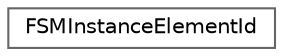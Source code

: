 digraph "Graphical Class Hierarchy"
{
 // INTERACTIVE_SVG=YES
 // LATEX_PDF_SIZE
  bgcolor="transparent";
  edge [fontname=Helvetica,fontsize=10,labelfontname=Helvetica,labelfontsize=10];
  node [fontname=Helvetica,fontsize=10,shape=box,height=0.2,width=0.4];
  rankdir="LR";
  Node0 [id="Node000000",label="FSMInstanceElementId",height=0.2,width=0.4,color="grey40", fillcolor="white", style="filled",URL="$d0/d73/structFSMInstanceElementId.html",tooltip="ID for a specific instance within an ISM, mapped from the instance ID used by typed elements."];
}
